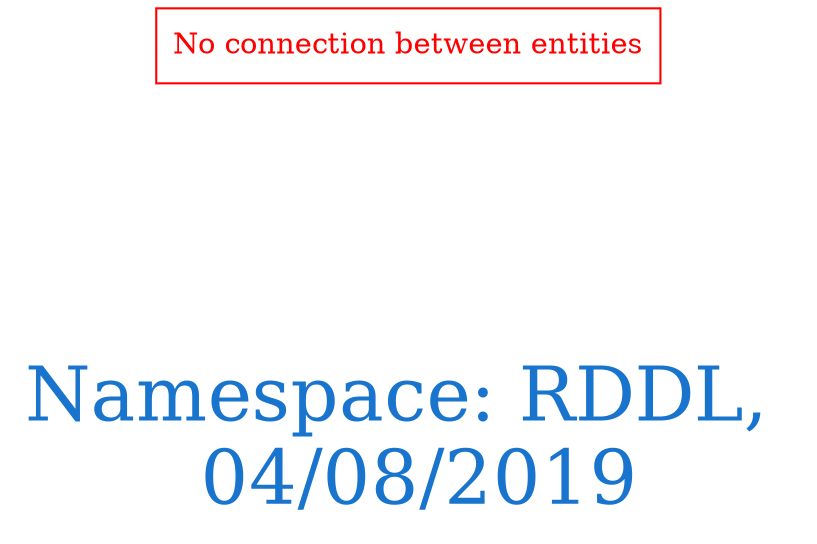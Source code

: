 digraph OGIT_ontology {
 graph [ rankdir= LR,fontsize = 36,
fontcolor= dodgerblue3,label = "\n\n\nNamespace: RDDL, \n 04/08/2019"];
node[shape=polygon];
edge [  color="gray81"];

"No connection between entities" [fontcolor = "red",color="red", shape="polygon"]
}
